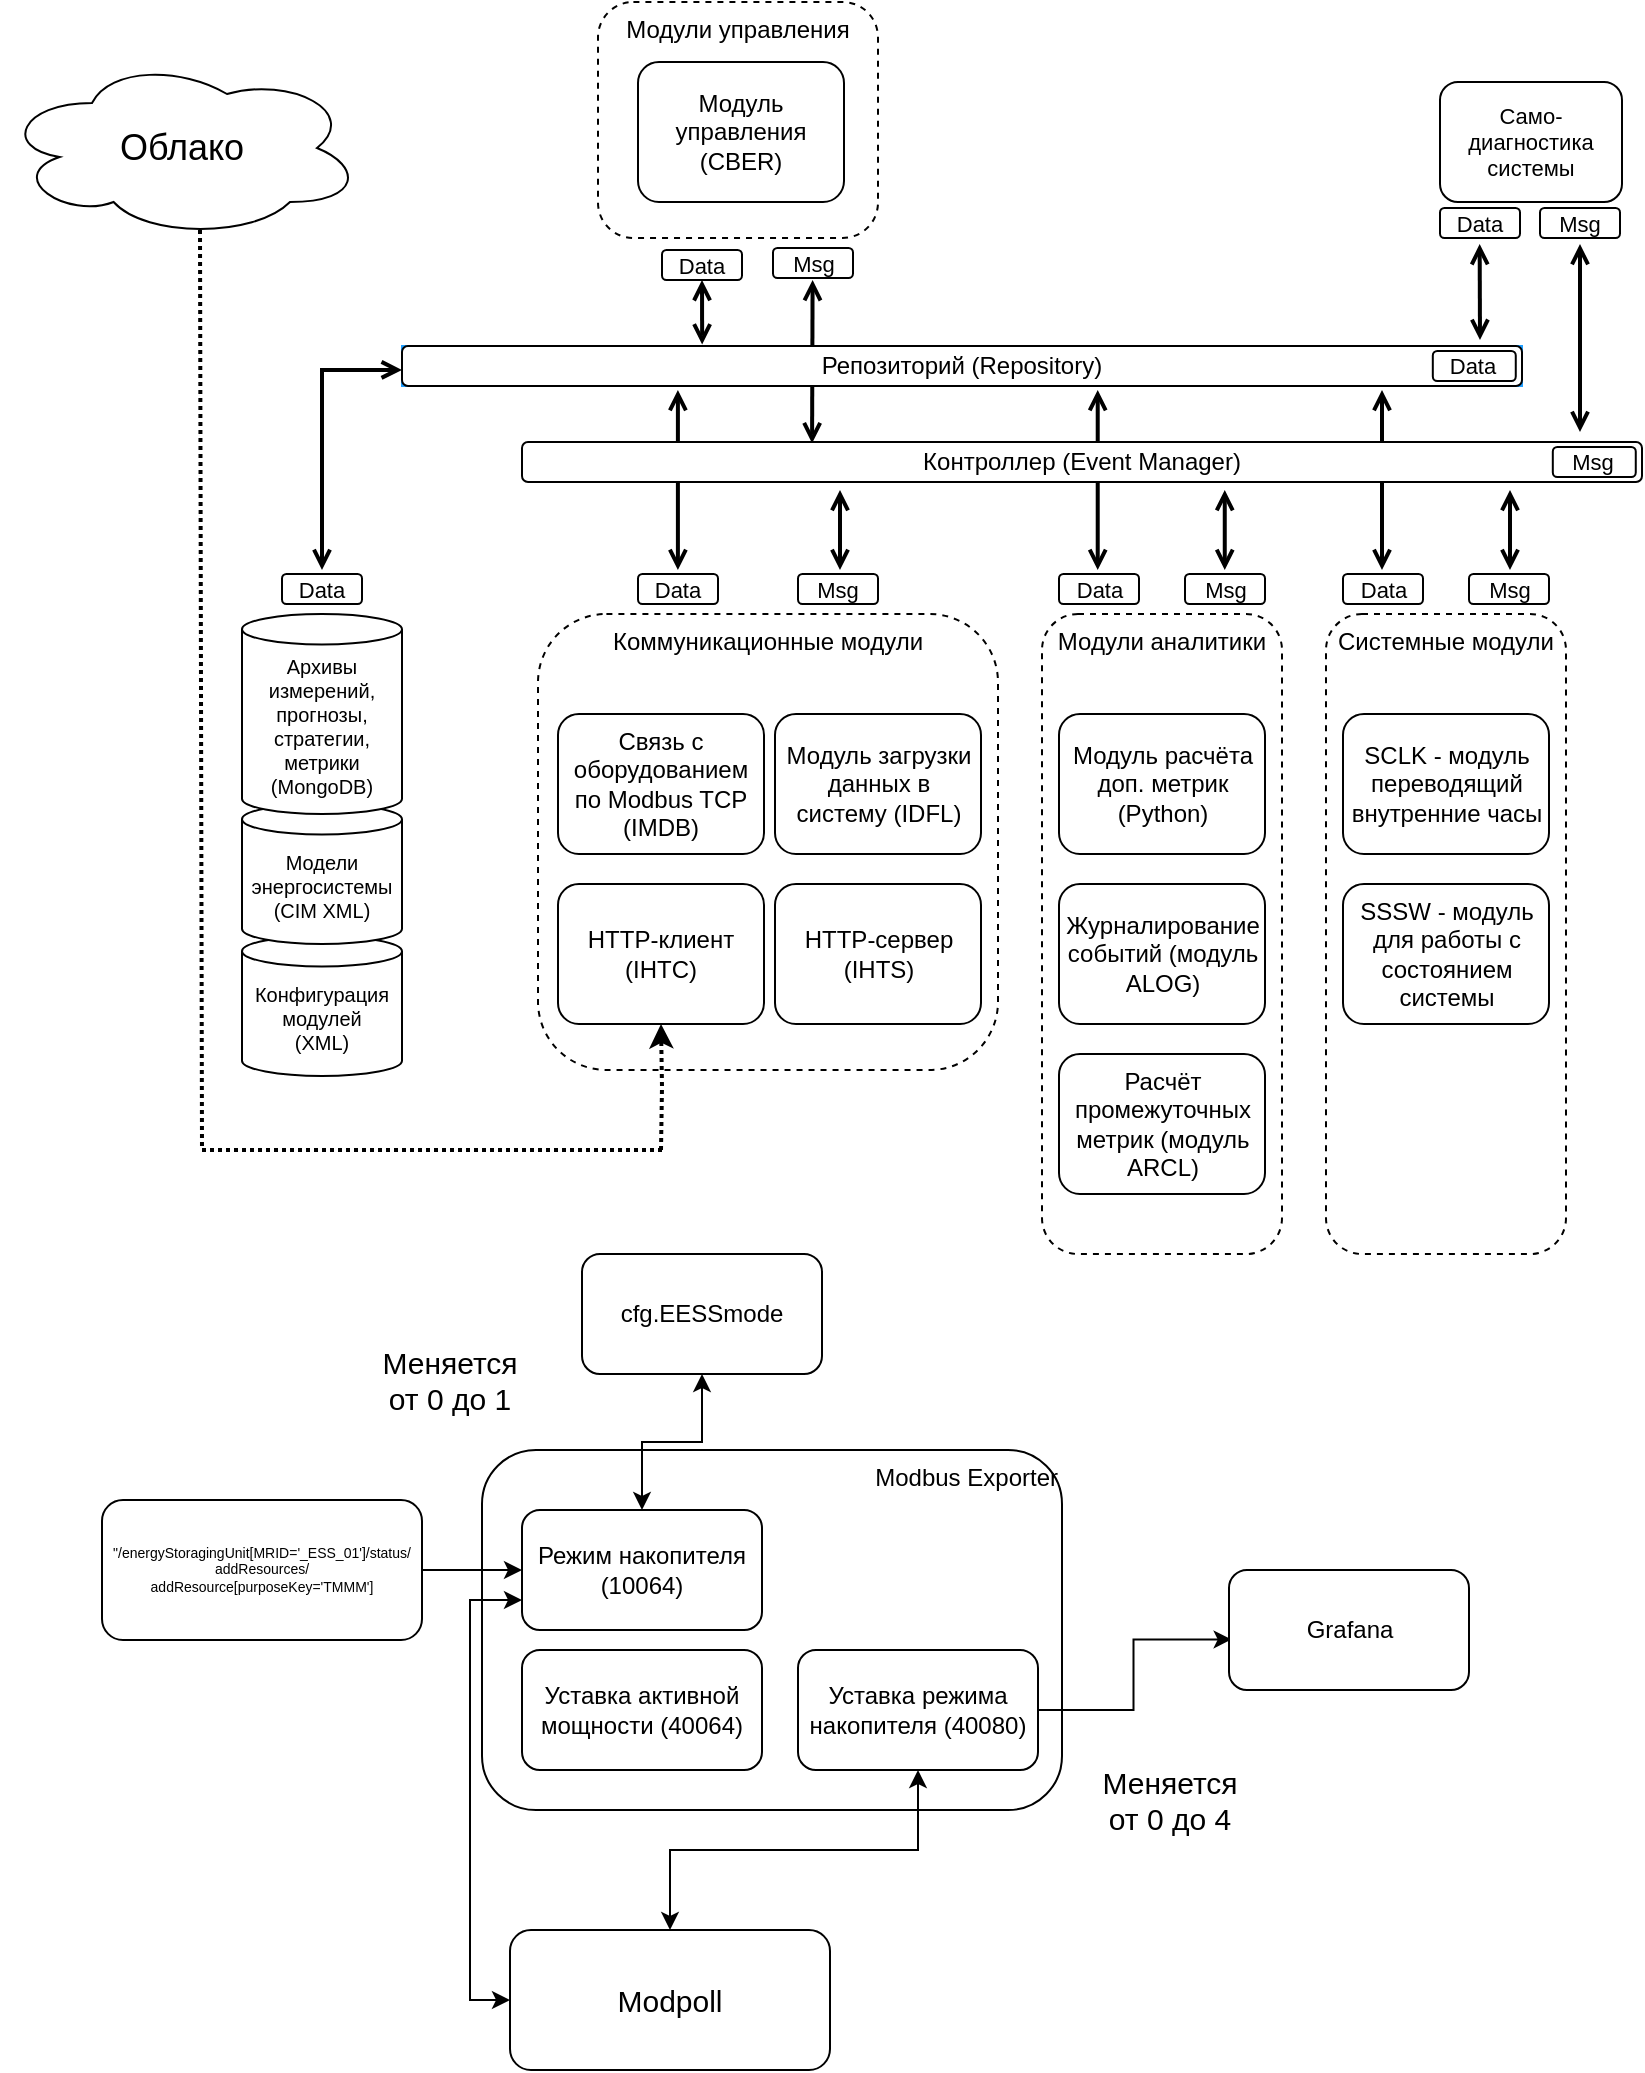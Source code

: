<mxfile version="21.6.6" type="github" pages="2">
  <diagram id="SlWCSXc2fECgTnz2ipEf" name="Page-1">
    <mxGraphModel dx="1593" dy="842" grid="1" gridSize="10" guides="1" tooltips="1" connect="1" arrows="1" fold="1" page="1" pageScale="1" pageWidth="827" pageHeight="1169" math="0" shadow="0">
      <root>
        <mxCell id="0" />
        <mxCell id="1" parent="0" />
        <mxCell id="xj4J1R5NBg_zcZm-E7_H-9" value="" style="endArrow=open;startArrow=open;html=1;rounded=0;fontSize=18;startFill=0;endFill=0;strokeWidth=2;exitX=0.259;exitY=0.034;exitDx=0;exitDy=0;exitPerimeter=0;" parent="1" source="I-nP9aZHoyBL9vZ6uBWT-4" edge="1">
          <mxGeometry width="50" height="50" relative="1" as="geometry">
            <mxPoint x="405" y="240" as="sourcePoint" />
            <mxPoint x="405.3" y="155" as="targetPoint" />
          </mxGeometry>
        </mxCell>
        <mxCell id="xj4J1R5NBg_zcZm-E7_H-3" value="&lt;div style=&quot;font-size: 12px;&quot;&gt;Модули управления&lt;/div&gt;" style="rounded=1;whiteSpace=wrap;html=1;fontSize=12;align=center;verticalAlign=top;dashed=1;" parent="1" vertex="1">
          <mxGeometry x="298" y="16" width="140" height="118" as="geometry" />
        </mxCell>
        <mxCell id="I-nP9aZHoyBL9vZ6uBWT-55" value="" style="endArrow=open;startArrow=open;html=1;rounded=0;fontSize=18;startFill=0;endFill=0;strokeWidth=2;" parent="1" edge="1">
          <mxGeometry width="50" height="50" relative="1" as="geometry">
            <mxPoint x="789" y="231" as="sourcePoint" />
            <mxPoint x="789" y="137" as="targetPoint" />
          </mxGeometry>
        </mxCell>
        <mxCell id="I-nP9aZHoyBL9vZ6uBWT-48" value="" style="endArrow=open;startArrow=open;html=1;rounded=0;fontSize=18;startFill=0;endFill=0;strokeWidth=2;" parent="1" edge="1">
          <mxGeometry width="50" height="50" relative="1" as="geometry">
            <mxPoint x="337.95" y="300" as="sourcePoint" />
            <mxPoint x="337.95" y="210" as="targetPoint" />
          </mxGeometry>
        </mxCell>
        <mxCell id="I-nP9aZHoyBL9vZ6uBWT-50" value="" style="endArrow=open;startArrow=open;html=1;rounded=0;fontSize=18;startFill=0;endFill=0;strokeWidth=2;" parent="1" edge="1">
          <mxGeometry width="50" height="50" relative="1" as="geometry">
            <mxPoint x="547.86" y="300" as="sourcePoint" />
            <mxPoint x="547.86" y="210" as="targetPoint" />
          </mxGeometry>
        </mxCell>
        <mxCell id="I-nP9aZHoyBL9vZ6uBWT-52" value="" style="endArrow=open;startArrow=open;html=1;rounded=0;fontSize=18;startFill=0;endFill=0;strokeWidth=2;" parent="1" edge="1">
          <mxGeometry width="50" height="50" relative="1" as="geometry">
            <mxPoint x="690" y="300" as="sourcePoint" />
            <mxPoint x="690" y="210" as="targetPoint" />
          </mxGeometry>
        </mxCell>
        <mxCell id="I-nP9aZHoyBL9vZ6uBWT-29" value="Конфигурация модулей&lt;br&gt;(XML)" style="shape=cylinder3;whiteSpace=wrap;html=1;boundedLbl=1;backgroundOutline=1;size=7.621;fontSize=10;strokeColor=#000000;fontColor=#000000;" parent="1" vertex="1">
          <mxGeometry x="120" y="483" width="80" height="70" as="geometry" />
        </mxCell>
        <mxCell id="I-nP9aZHoyBL9vZ6uBWT-6" value="Само-&lt;br&gt;диагностика&lt;br&gt;системы" style="rounded=1;whiteSpace=wrap;html=1;fontSize=11;" parent="1" vertex="1">
          <mxGeometry x="719" y="56" width="91" height="60" as="geometry" />
        </mxCell>
        <mxCell id="I-nP9aZHoyBL9vZ6uBWT-7" value="&lt;font style=&quot;font-size: 11px;&quot;&gt;Data&lt;/font&gt;" style="rounded=1;whiteSpace=wrap;html=1;" parent="1" vertex="1">
          <mxGeometry x="719" y="119" width="40" height="15" as="geometry" />
        </mxCell>
        <mxCell id="I-nP9aZHoyBL9vZ6uBWT-8" value="&lt;font style=&quot;font-size: 11px;&quot;&gt;Msg&lt;/font&gt;" style="rounded=1;whiteSpace=wrap;html=1;" parent="1" vertex="1">
          <mxGeometry x="769" y="119" width="40" height="15" as="geometry" />
        </mxCell>
        <mxCell id="I-nP9aZHoyBL9vZ6uBWT-9" value="Облако" style="ellipse;shape=cloud;whiteSpace=wrap;html=1;fontSize=18;" parent="1" vertex="1">
          <mxGeometry y="44" width="180" height="90" as="geometry" />
        </mxCell>
        <mxCell id="I-nP9aZHoyBL9vZ6uBWT-10" value="&lt;font style=&quot;font-size: 11px;&quot;&gt;Data&lt;/font&gt;" style="rounded=1;whiteSpace=wrap;html=1;" parent="1" vertex="1">
          <mxGeometry x="670.5" y="302" width="40" height="15" as="geometry" />
        </mxCell>
        <mxCell id="I-nP9aZHoyBL9vZ6uBWT-11" value="&lt;font style=&quot;font-size: 11px;&quot;&gt;Msg&lt;/font&gt;" style="rounded=1;whiteSpace=wrap;html=1;" parent="1" vertex="1">
          <mxGeometry x="733.5" y="302" width="40" height="15" as="geometry" />
        </mxCell>
        <mxCell id="I-nP9aZHoyBL9vZ6uBWT-12" value="&lt;div style=&quot;&quot;&gt;&lt;span style=&quot;background-color: initial;&quot;&gt;&lt;font style=&quot;font-size: 12px;&quot;&gt;Системные модули&lt;/font&gt;&lt;/span&gt;&lt;br&gt;&lt;/div&gt;" style="rounded=1;whiteSpace=wrap;html=1;fontSize=11;align=center;verticalAlign=top;dashed=1;" parent="1" vertex="1">
          <mxGeometry x="662" y="322" width="120" height="320" as="geometry" />
        </mxCell>
        <mxCell id="I-nP9aZHoyBL9vZ6uBWT-13" value="SCLK - модуль переводящий внутренние часы" style="rounded=1;whiteSpace=wrap;html=1;fontSize=12;" parent="1" vertex="1">
          <mxGeometry x="670.5" y="372" width="103" height="70" as="geometry" />
        </mxCell>
        <mxCell id="I-nP9aZHoyBL9vZ6uBWT-14" value="SSSW - модуль для работы с состоянием системы" style="rounded=1;whiteSpace=wrap;html=1;fontSize=12;" parent="1" vertex="1">
          <mxGeometry x="670.5" y="457" width="103" height="70" as="geometry" />
        </mxCell>
        <mxCell id="I-nP9aZHoyBL9vZ6uBWT-15" value="&lt;font style=&quot;font-size: 11px;&quot;&gt;Data&lt;/font&gt;" style="rounded=1;whiteSpace=wrap;html=1;" parent="1" vertex="1">
          <mxGeometry x="528.5" y="302" width="40" height="15" as="geometry" />
        </mxCell>
        <mxCell id="I-nP9aZHoyBL9vZ6uBWT-16" value="&lt;font style=&quot;font-size: 11px;&quot;&gt;Msg&lt;/font&gt;" style="rounded=1;whiteSpace=wrap;html=1;" parent="1" vertex="1">
          <mxGeometry x="591.5" y="302" width="40" height="15" as="geometry" />
        </mxCell>
        <mxCell id="I-nP9aZHoyBL9vZ6uBWT-17" value="&lt;div style=&quot;&quot;&gt;&lt;span style=&quot;background-color: initial;&quot;&gt;&lt;font style=&quot;font-size: 12px;&quot;&gt;Модули аналитики&lt;/font&gt;&lt;/span&gt;&lt;br&gt;&lt;/div&gt;" style="rounded=1;whiteSpace=wrap;html=1;fontSize=11;align=center;verticalAlign=top;dashed=1;" parent="1" vertex="1">
          <mxGeometry x="520" y="322" width="120" height="320" as="geometry" />
        </mxCell>
        <mxCell id="I-nP9aZHoyBL9vZ6uBWT-18" value="Модуль расчёта доп. метрик (Python)" style="rounded=1;whiteSpace=wrap;html=1;fontSize=12;" parent="1" vertex="1">
          <mxGeometry x="528.5" y="372" width="103" height="70" as="geometry" />
        </mxCell>
        <mxCell id="I-nP9aZHoyBL9vZ6uBWT-19" value="Журналирование событий (модуль ALOG)" style="rounded=1;whiteSpace=wrap;html=1;fontSize=12;" parent="1" vertex="1">
          <mxGeometry x="528.5" y="457" width="103" height="70" as="geometry" />
        </mxCell>
        <mxCell id="I-nP9aZHoyBL9vZ6uBWT-20" value="Расчёт промежуточных метрик (модуль ARCL)" style="rounded=1;whiteSpace=wrap;html=1;fontSize=12;" parent="1" vertex="1">
          <mxGeometry x="528.5" y="542" width="103" height="70" as="geometry" />
        </mxCell>
        <mxCell id="I-nP9aZHoyBL9vZ6uBWT-21" value="&lt;font style=&quot;font-size: 11px;&quot;&gt;Data&lt;/font&gt;" style="rounded=1;whiteSpace=wrap;html=1;" parent="1" vertex="1">
          <mxGeometry x="318" y="302" width="40" height="15" as="geometry" />
        </mxCell>
        <mxCell id="I-nP9aZHoyBL9vZ6uBWT-22" value="&lt;font style=&quot;font-size: 11px;&quot;&gt;Msg&lt;/font&gt;" style="rounded=1;whiteSpace=wrap;html=1;" parent="1" vertex="1">
          <mxGeometry x="398" y="302" width="40" height="15" as="geometry" />
        </mxCell>
        <mxCell id="I-nP9aZHoyBL9vZ6uBWT-23" value="&lt;div style=&quot;font-size: 12px;&quot;&gt;Коммуникационные модули&lt;/div&gt;" style="rounded=1;whiteSpace=wrap;html=1;fontSize=12;align=center;verticalAlign=top;dashed=1;" parent="1" vertex="1">
          <mxGeometry x="268" y="322" width="230" height="228" as="geometry" />
        </mxCell>
        <mxCell id="xj4J1R5NBg_zcZm-E7_H-2" style="edgeStyle=orthogonalEdgeStyle;rounded=0;orthogonalLoop=1;jettySize=auto;html=1;dashed=1;dashPattern=1 1;strokeWidth=2;" parent="1" target="I-nP9aZHoyBL9vZ6uBWT-24" edge="1">
          <mxGeometry relative="1" as="geometry">
            <mxPoint x="329.5" y="590" as="sourcePoint" />
          </mxGeometry>
        </mxCell>
        <mxCell id="I-nP9aZHoyBL9vZ6uBWT-24" value="HTTP-клиент&lt;br&gt;(IHTC)" style="rounded=1;whiteSpace=wrap;html=1;fontSize=12;" parent="1" vertex="1">
          <mxGeometry x="278" y="457" width="103" height="70" as="geometry" />
        </mxCell>
        <mxCell id="I-nP9aZHoyBL9vZ6uBWT-28" value="Модели энергосистемы&lt;br&gt;(CIM XML)" style="shape=cylinder3;whiteSpace=wrap;html=1;boundedLbl=1;backgroundOutline=1;size=7.621;fontSize=10;strokeColor=#000000;fontColor=#000000;" parent="1" vertex="1">
          <mxGeometry x="120" y="417" width="80" height="70" as="geometry" />
        </mxCell>
        <mxCell id="I-nP9aZHoyBL9vZ6uBWT-27" value="Архивы измерений, прогнозы, стратегии, метрики&lt;br&gt;(MongoDB)" style="shape=cylinder3;whiteSpace=wrap;html=1;boundedLbl=1;backgroundOutline=1;size=7.621;fontSize=10;strokeColor=#000000;fontColor=#000000;" parent="1" vertex="1">
          <mxGeometry x="120" y="322" width="80" height="100" as="geometry" />
        </mxCell>
        <mxCell id="I-nP9aZHoyBL9vZ6uBWT-30" value="HTTP-сервер (IHTS)" style="rounded=1;whiteSpace=wrap;html=1;fontSize=12;" parent="1" vertex="1">
          <mxGeometry x="386.5" y="457" width="103" height="70" as="geometry" />
        </mxCell>
        <mxCell id="I-nP9aZHoyBL9vZ6uBWT-31" value="Модуль управления&lt;br&gt;(CBER)" style="rounded=1;whiteSpace=wrap;html=1;fontSize=12;" parent="1" vertex="1">
          <mxGeometry x="318" y="46" width="103" height="70" as="geometry" />
        </mxCell>
        <mxCell id="I-nP9aZHoyBL9vZ6uBWT-33" value="Связь с оборудованием по Modbus TCP (IMDB)" style="rounded=1;whiteSpace=wrap;html=1;fontSize=12;" parent="1" vertex="1">
          <mxGeometry x="278" y="372" width="103" height="70" as="geometry" />
        </mxCell>
        <mxCell id="I-nP9aZHoyBL9vZ6uBWT-34" value="Модуль загрузки данных в &lt;br&gt;систему (IDFL)" style="rounded=1;whiteSpace=wrap;html=1;fontSize=12;" parent="1" vertex="1">
          <mxGeometry x="386.5" y="372" width="103" height="70" as="geometry" />
        </mxCell>
        <mxCell id="I-nP9aZHoyBL9vZ6uBWT-36" value="" style="group" parent="1" vertex="1" connectable="0">
          <mxGeometry x="260" y="236" width="560" height="20" as="geometry" />
        </mxCell>
        <mxCell id="I-nP9aZHoyBL9vZ6uBWT-4" value="Контроллер (Event Manager)" style="rounded=1;whiteSpace=wrap;html=1;" parent="I-nP9aZHoyBL9vZ6uBWT-36" vertex="1">
          <mxGeometry width="560.0" height="20" as="geometry" />
        </mxCell>
        <mxCell id="I-nP9aZHoyBL9vZ6uBWT-5" value="&lt;font style=&quot;font-size: 11px;&quot;&gt;Msg&lt;/font&gt;" style="rounded=1;whiteSpace=wrap;html=1;" parent="I-nP9aZHoyBL9vZ6uBWT-36" vertex="1">
          <mxGeometry x="515.407" y="2.5" width="41.481" height="15" as="geometry" />
        </mxCell>
        <mxCell id="I-nP9aZHoyBL9vZ6uBWT-37" value="" style="group;fillColor=#FFFFFF;strokeColor=#219FFF;" parent="1" vertex="1" connectable="0">
          <mxGeometry x="200" y="188" width="560" height="20" as="geometry" />
        </mxCell>
        <mxCell id="I-nP9aZHoyBL9vZ6uBWT-1" value="Репозиторий (Repository)" style="rounded=1;whiteSpace=wrap;html=1;" parent="I-nP9aZHoyBL9vZ6uBWT-37" vertex="1">
          <mxGeometry width="560" height="20" as="geometry" />
        </mxCell>
        <mxCell id="I-nP9aZHoyBL9vZ6uBWT-3" value="&lt;font style=&quot;font-size: 11px;&quot;&gt;Data&lt;/font&gt;" style="rounded=1;whiteSpace=wrap;html=1;" parent="I-nP9aZHoyBL9vZ6uBWT-37" vertex="1">
          <mxGeometry x="515.407" y="2.5" width="41.481" height="15" as="geometry" />
        </mxCell>
        <mxCell id="I-nP9aZHoyBL9vZ6uBWT-38" value="" style="endArrow=open;startArrow=open;html=1;rounded=0;fontSize=18;strokeWidth=2;startFill=0;endFill=0;" parent="1" edge="1">
          <mxGeometry width="50" height="50" relative="1" as="geometry">
            <mxPoint x="754" y="300" as="sourcePoint" />
            <mxPoint x="754" y="260" as="targetPoint" />
          </mxGeometry>
        </mxCell>
        <mxCell id="I-nP9aZHoyBL9vZ6uBWT-42" value="" style="endArrow=open;startArrow=open;html=1;rounded=0;fontSize=18;entryX=0;entryY=0.597;entryDx=0;entryDy=0;entryPerimeter=0;startFill=0;endFill=0;strokeWidth=2;fillColor=#dae8fc;strokeColor=#000000;fontColor=#000000;" parent="1" target="I-nP9aZHoyBL9vZ6uBWT-1" edge="1">
          <mxGeometry width="50" height="50" relative="1" as="geometry">
            <mxPoint x="160" y="300" as="sourcePoint" />
            <mxPoint x="190" y="200" as="targetPoint" />
            <Array as="points">
              <mxPoint x="160" y="200" />
            </Array>
          </mxGeometry>
        </mxCell>
        <mxCell id="I-nP9aZHoyBL9vZ6uBWT-47" value="&lt;font style=&quot;font-size: 11px;&quot;&gt;Data&lt;/font&gt;" style="rounded=1;whiteSpace=wrap;html=1;fillColor=#FFFFFF;strokeColor=#000000;fontColor=#000000;" parent="1" vertex="1">
          <mxGeometry x="140" y="302" width="40" height="15" as="geometry" />
        </mxCell>
        <mxCell id="I-nP9aZHoyBL9vZ6uBWT-49" value="" style="endArrow=open;startArrow=open;html=1;rounded=0;fontSize=18;startFill=0;endFill=0;strokeWidth=2;" parent="1" edge="1">
          <mxGeometry width="50" height="50" relative="1" as="geometry">
            <mxPoint x="419.0" y="300" as="sourcePoint" />
            <mxPoint x="419.0" y="260" as="targetPoint" />
          </mxGeometry>
        </mxCell>
        <mxCell id="I-nP9aZHoyBL9vZ6uBWT-51" value="" style="endArrow=open;startArrow=open;html=1;rounded=0;fontSize=18;startFill=0;endFill=0;strokeWidth=2;" parent="1" edge="1">
          <mxGeometry width="50" height="50" relative="1" as="geometry">
            <mxPoint x="611.38" y="300" as="sourcePoint" />
            <mxPoint x="611.38" y="260" as="targetPoint" />
          </mxGeometry>
        </mxCell>
        <mxCell id="I-nP9aZHoyBL9vZ6uBWT-54" value="" style="endArrow=open;startArrow=open;html=1;rounded=0;fontSize=18;startFill=0;endFill=0;strokeWidth=2;" parent="1" edge="1">
          <mxGeometry width="50" height="50" relative="1" as="geometry">
            <mxPoint x="739" y="185" as="sourcePoint" />
            <mxPoint x="738.83" y="137" as="targetPoint" />
          </mxGeometry>
        </mxCell>
        <mxCell id="I-nP9aZHoyBL9vZ6uBWT-59" value="" style="endArrow=none;startArrow=none;html=1;rounded=0;fontSize=18;fontColor=#000000;strokeColor=#000000;strokeWidth=2;entryX=0.55;entryY=0.95;entryDx=0;entryDy=0;entryPerimeter=0;startFill=0;endFill=0;endSize=11;startSize=11;dashed=1;dashPattern=1 1;" parent="1" target="I-nP9aZHoyBL9vZ6uBWT-9" edge="1">
          <mxGeometry width="50" height="50" relative="1" as="geometry">
            <mxPoint x="330" y="590" as="sourcePoint" />
            <mxPoint x="230" y="280" as="targetPoint" />
            <Array as="points">
              <mxPoint x="100" y="590" />
            </Array>
          </mxGeometry>
        </mxCell>
        <mxCell id="xj4J1R5NBg_zcZm-E7_H-6" value="&lt;span style=&quot;font-size: 11px;&quot;&gt;Data&lt;/span&gt;" style="rounded=1;whiteSpace=wrap;html=1;" parent="1" vertex="1">
          <mxGeometry x="330" y="140" width="40" height="15" as="geometry" />
        </mxCell>
        <mxCell id="xj4J1R5NBg_zcZm-E7_H-7" value="" style="endArrow=open;startArrow=open;html=1;rounded=0;fontSize=18;startFill=0;endFill=0;strokeWidth=2;entryX=0.5;entryY=1;entryDx=0;entryDy=0;exitX=0.268;exitY=-0.035;exitDx=0;exitDy=0;exitPerimeter=0;" parent="1" source="I-nP9aZHoyBL9vZ6uBWT-1" target="xj4J1R5NBg_zcZm-E7_H-6" edge="1">
          <mxGeometry width="50" height="50" relative="1" as="geometry">
            <mxPoint x="350" y="184" as="sourcePoint" />
            <mxPoint x="349.8" y="159" as="targetPoint" />
          </mxGeometry>
        </mxCell>
        <mxCell id="xj4J1R5NBg_zcZm-E7_H-8" value="&lt;font style=&quot;font-size: 11px;&quot;&gt;Msg&lt;/font&gt;" style="rounded=1;whiteSpace=wrap;html=1;" parent="1" vertex="1">
          <mxGeometry x="385.5" y="139" width="40" height="15" as="geometry" />
        </mxCell>
        <mxCell id="nFVWmPyeKjDzNU24tWSx-2" value="Modbus Exporter" style="rounded=1;whiteSpace=wrap;html=1;fillColor=none;align=right;horizontal=1;verticalAlign=top;" parent="1" vertex="1">
          <mxGeometry x="240" y="740" width="290" height="180" as="geometry" />
        </mxCell>
        <mxCell id="nFVWmPyeKjDzNU24tWSx-1" value="Режим накопителя (10064)" style="rounded=1;whiteSpace=wrap;html=1;" parent="1" vertex="1">
          <mxGeometry x="260" y="770" width="120" height="60" as="geometry" />
        </mxCell>
        <mxCell id="nFVWmPyeKjDzNU24tWSx-3" value="Уставка активной мощности (40064)" style="rounded=1;whiteSpace=wrap;html=1;" parent="1" vertex="1">
          <mxGeometry x="260" y="840" width="120" height="60" as="geometry" />
        </mxCell>
        <mxCell id="nFVWmPyeKjDzNU24tWSx-8" style="edgeStyle=orthogonalEdgeStyle;rounded=0;orthogonalLoop=1;jettySize=auto;html=1;entryX=0.011;entryY=0.579;entryDx=0;entryDy=0;entryPerimeter=0;fontSize=7;" parent="1" source="nFVWmPyeKjDzNU24tWSx-4" target="nFVWmPyeKjDzNU24tWSx-7" edge="1">
          <mxGeometry relative="1" as="geometry" />
        </mxCell>
        <mxCell id="nFVWmPyeKjDzNU24tWSx-4" value="Уставка режима накопителя (40080)" style="rounded=1;whiteSpace=wrap;html=1;" parent="1" vertex="1">
          <mxGeometry x="398" y="840" width="120" height="60" as="geometry" />
        </mxCell>
        <mxCell id="nFVWmPyeKjDzNU24tWSx-6" style="edgeStyle=orthogonalEdgeStyle;rounded=0;orthogonalLoop=1;jettySize=auto;html=1;fontSize=7;" parent="1" source="nFVWmPyeKjDzNU24tWSx-5" target="nFVWmPyeKjDzNU24tWSx-1" edge="1">
          <mxGeometry relative="1" as="geometry" />
        </mxCell>
        <mxCell id="nFVWmPyeKjDzNU24tWSx-5" value="&quot;/energyStoragingUnit[MRID=&#39;_ESS_01&#39;]/status/&lt;br style=&quot;font-size: 7px;&quot;&gt;addResources/&lt;br style=&quot;font-size: 7px;&quot;&gt;addResource[purposeKey=&#39;TMMM&#39;]" style="rounded=1;whiteSpace=wrap;html=1;fontSize=7;" parent="1" vertex="1">
          <mxGeometry x="50" y="765" width="160" height="70" as="geometry" />
        </mxCell>
        <mxCell id="nFVWmPyeKjDzNU24tWSx-7" value="Grafana" style="rounded=1;whiteSpace=wrap;html=1;" parent="1" vertex="1">
          <mxGeometry x="613.5" y="800" width="120" height="60" as="geometry" />
        </mxCell>
        <mxCell id="nFVWmPyeKjDzNU24tWSx-10" style="edgeStyle=orthogonalEdgeStyle;rounded=0;orthogonalLoop=1;jettySize=auto;html=1;fontSize=7;startArrow=classic;startFill=1;" parent="1" source="nFVWmPyeKjDzNU24tWSx-9" target="nFVWmPyeKjDzNU24tWSx-1" edge="1">
          <mxGeometry relative="1" as="geometry" />
        </mxCell>
        <mxCell id="nFVWmPyeKjDzNU24tWSx-9" value="cfg.EESSmode" style="rounded=1;whiteSpace=wrap;html=1;" parent="1" vertex="1">
          <mxGeometry x="290" y="642" width="120" height="60" as="geometry" />
        </mxCell>
        <mxCell id="nFVWmPyeKjDzNU24tWSx-12" style="edgeStyle=orthogonalEdgeStyle;rounded=0;orthogonalLoop=1;jettySize=auto;html=1;fontSize=7;startArrow=classic;startFill=1;" parent="1" source="nFVWmPyeKjDzNU24tWSx-11" target="nFVWmPyeKjDzNU24tWSx-4" edge="1">
          <mxGeometry relative="1" as="geometry" />
        </mxCell>
        <mxCell id="nFVWmPyeKjDzNU24tWSx-13" style="edgeStyle=orthogonalEdgeStyle;rounded=0;orthogonalLoop=1;jettySize=auto;html=1;fontSize=7;startArrow=classic;startFill=1;exitX=0;exitY=0.5;exitDx=0;exitDy=0;entryX=0;entryY=0.75;entryDx=0;entryDy=0;" parent="1" source="nFVWmPyeKjDzNU24tWSx-11" target="nFVWmPyeKjDzNU24tWSx-1" edge="1">
          <mxGeometry relative="1" as="geometry" />
        </mxCell>
        <mxCell id="nFVWmPyeKjDzNU24tWSx-11" value="Modpoll" style="rounded=1;whiteSpace=wrap;html=1;fontSize=15;" parent="1" vertex="1">
          <mxGeometry x="254" y="980" width="160" height="70" as="geometry" />
        </mxCell>
        <mxCell id="nFVWmPyeKjDzNU24tWSx-14" value="Меняется от 0 до 4" style="text;html=1;strokeColor=none;fillColor=none;align=center;verticalAlign=middle;whiteSpace=wrap;rounded=0;fontSize=15;" parent="1" vertex="1">
          <mxGeometry x="554" y="900" width="60" height="30" as="geometry" />
        </mxCell>
        <mxCell id="nFVWmPyeKjDzNU24tWSx-15" value="Меняется от 0 до 1" style="text;html=1;strokeColor=none;fillColor=none;align=center;verticalAlign=middle;whiteSpace=wrap;rounded=0;fontSize=15;" parent="1" vertex="1">
          <mxGeometry x="194" y="690" width="60" height="30" as="geometry" />
        </mxCell>
      </root>
    </mxGraphModel>
  </diagram>
  <diagram id="GxzJ7yJFFQ2lSm_bhfC4" name="CBER">
    <mxGraphModel dx="1434" dy="758" grid="1" gridSize="10" guides="1" tooltips="1" connect="1" arrows="1" fold="1" page="1" pageScale="1" pageWidth="850" pageHeight="1100" math="0" shadow="0">
      <root>
        <mxCell id="0" />
        <mxCell id="1" parent="0" />
      </root>
    </mxGraphModel>
  </diagram>
</mxfile>
